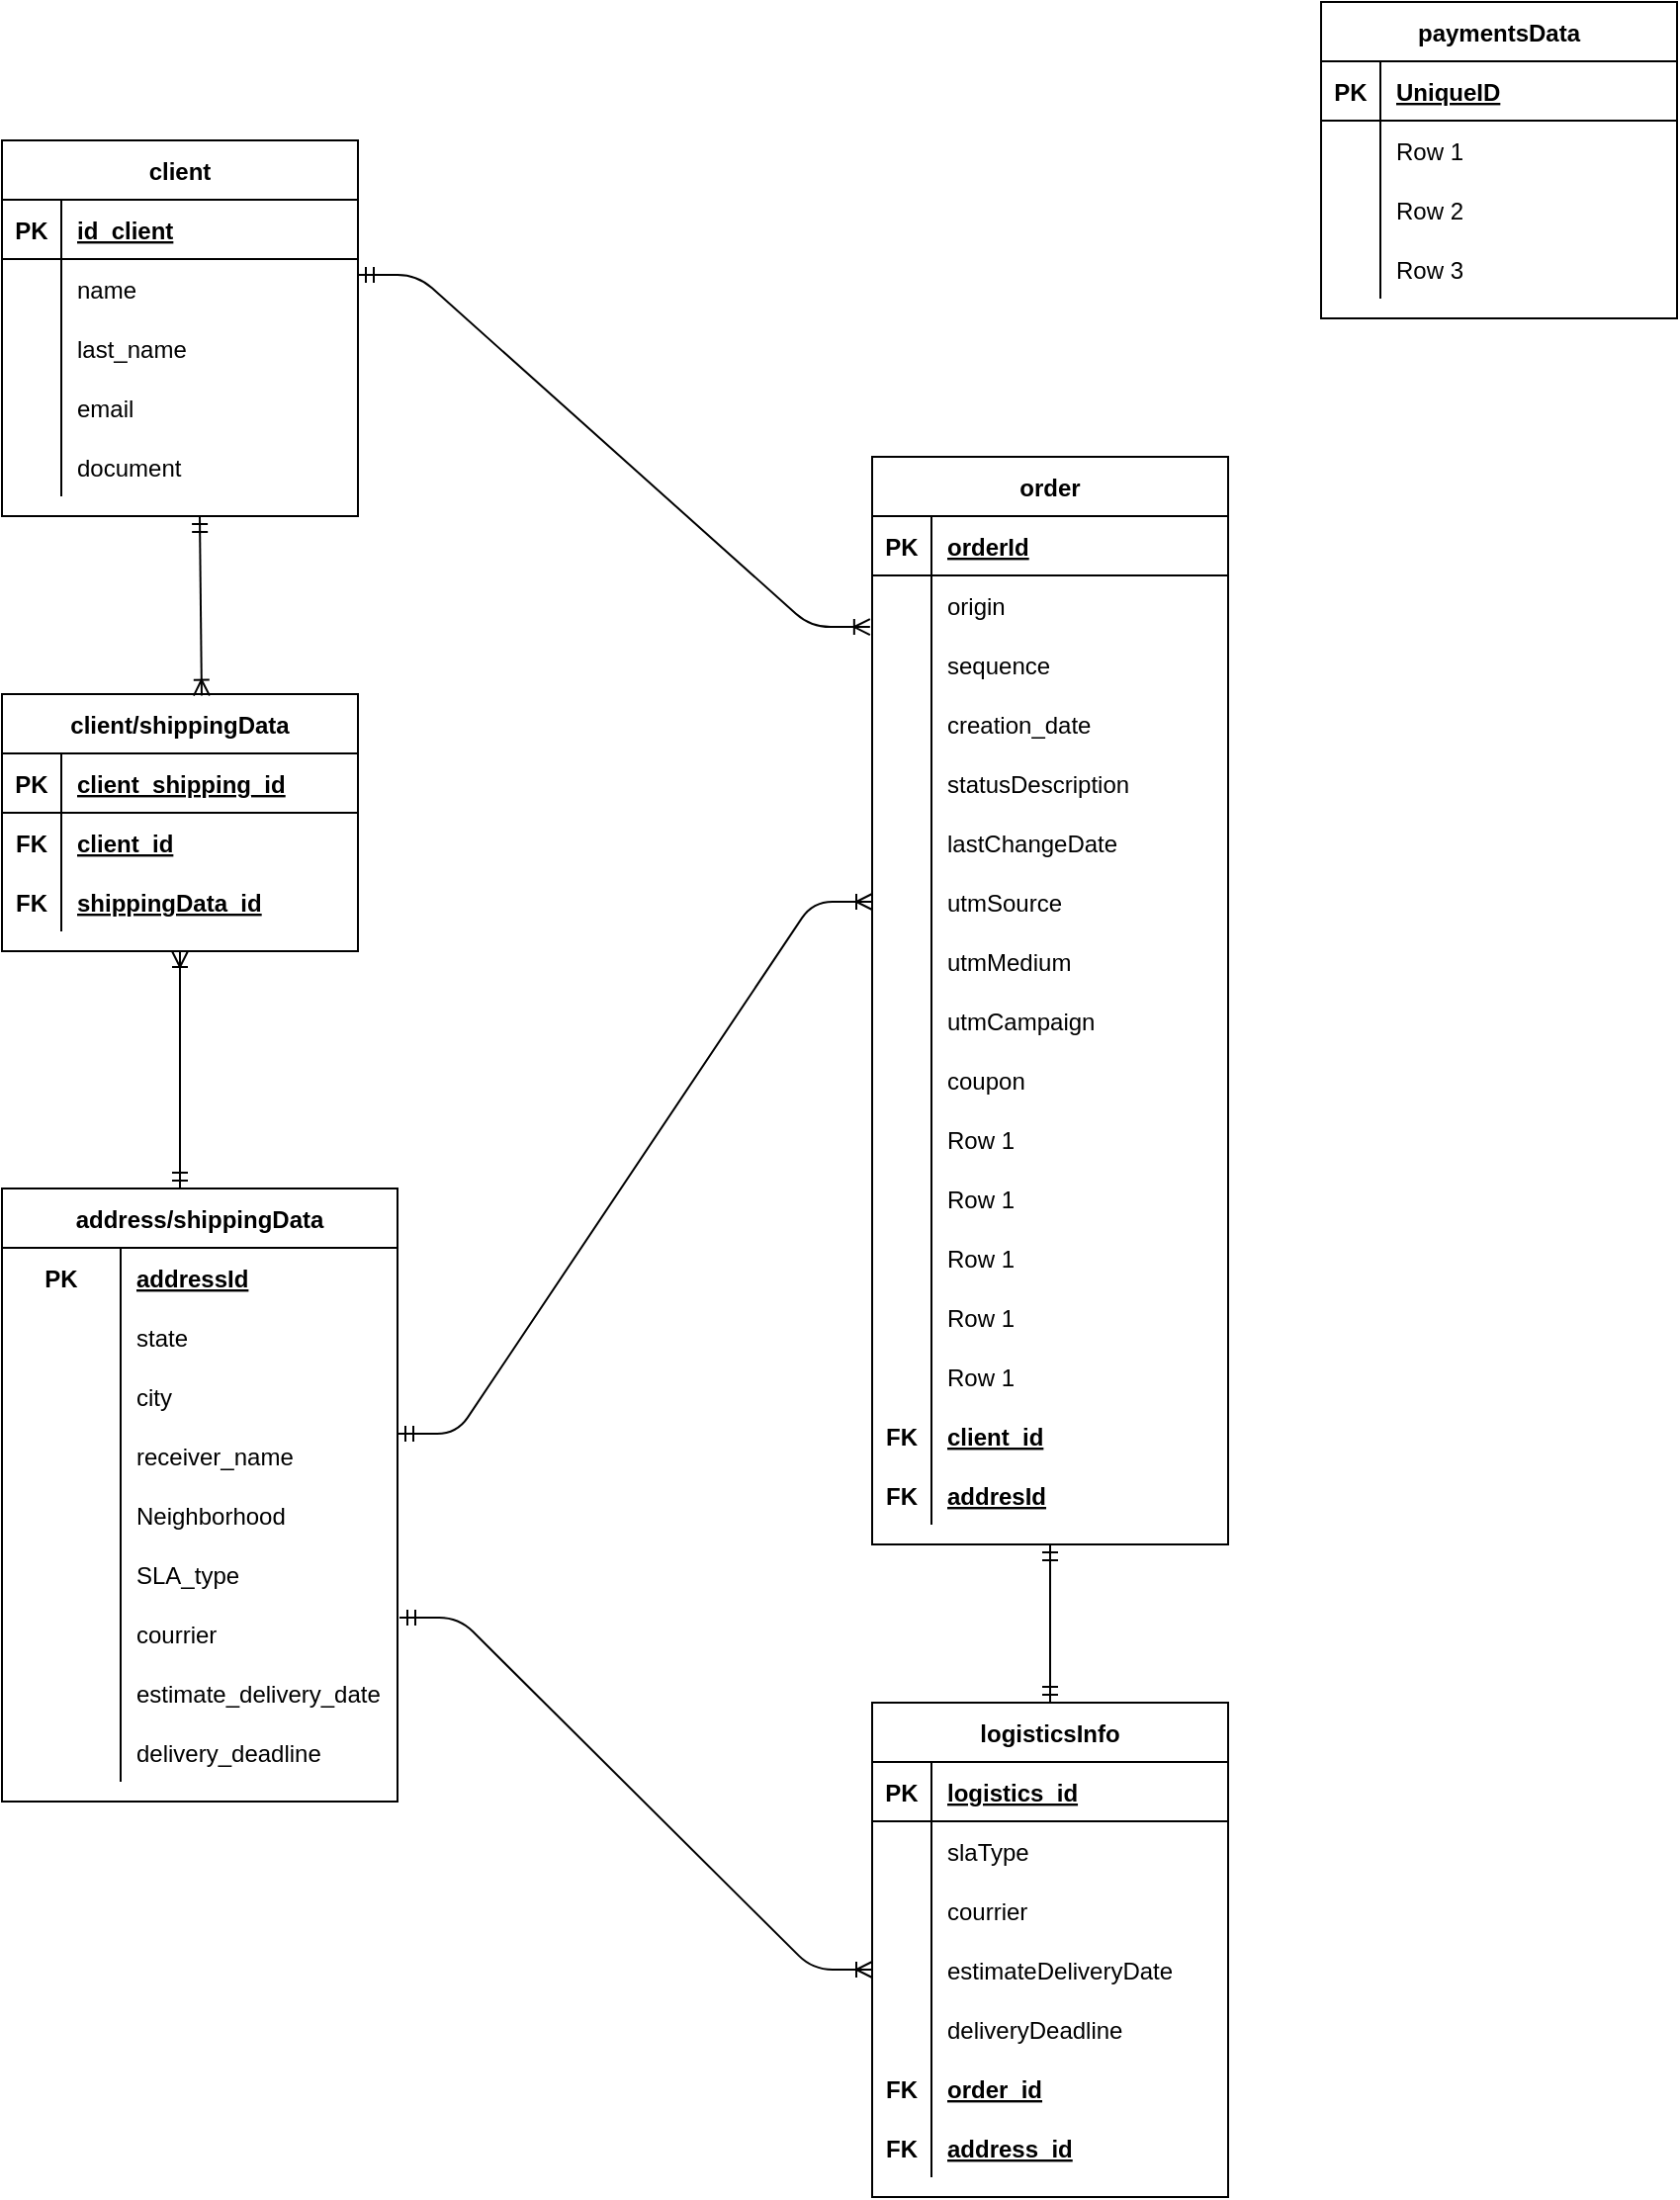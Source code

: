 <mxfile version="14.4.8" type="device"><diagram id="604gk_03kegVSwsiIHyd" name="Page-1"><mxGraphModel dx="723" dy="375" grid="1" gridSize="10" guides="1" tooltips="1" connect="1" arrows="1" fold="1" page="1" pageScale="1" pageWidth="827" pageHeight="1169" math="0" shadow="0"><root><mxCell id="0"/><mxCell id="1" parent="0"/><mxCell id="rTyn1gQWYmgTWFJ3PG4c-1" value="client" style="shape=table;startSize=30;container=1;collapsible=1;childLayout=tableLayout;fixedRows=1;rowLines=0;fontStyle=1;align=center;resizeLast=1;" parent="1" vertex="1"><mxGeometry x="160" y="80" width="180" height="190" as="geometry"><mxRectangle x="160" y="80" width="70" height="30" as="alternateBounds"/></mxGeometry></mxCell><mxCell id="rTyn1gQWYmgTWFJ3PG4c-2" value="" style="shape=partialRectangle;collapsible=0;dropTarget=0;pointerEvents=0;fillColor=none;top=0;left=0;bottom=1;right=0;points=[[0,0.5],[1,0.5]];portConstraint=eastwest;" parent="rTyn1gQWYmgTWFJ3PG4c-1" vertex="1"><mxGeometry y="30" width="180" height="30" as="geometry"/></mxCell><mxCell id="rTyn1gQWYmgTWFJ3PG4c-3" value="PK" style="shape=partialRectangle;connectable=0;fillColor=none;top=0;left=0;bottom=0;right=0;fontStyle=1;overflow=hidden;" parent="rTyn1gQWYmgTWFJ3PG4c-2" vertex="1"><mxGeometry width="30" height="30" as="geometry"/></mxCell><mxCell id="rTyn1gQWYmgTWFJ3PG4c-4" value="id_client" style="shape=partialRectangle;connectable=0;fillColor=none;top=0;left=0;bottom=0;right=0;align=left;spacingLeft=6;fontStyle=5;overflow=hidden;" parent="rTyn1gQWYmgTWFJ3PG4c-2" vertex="1"><mxGeometry x="30" width="150" height="30" as="geometry"/></mxCell><mxCell id="rTyn1gQWYmgTWFJ3PG4c-5" value="" style="shape=partialRectangle;collapsible=0;dropTarget=0;pointerEvents=0;fillColor=none;top=0;left=0;bottom=0;right=0;points=[[0,0.5],[1,0.5]];portConstraint=eastwest;" parent="rTyn1gQWYmgTWFJ3PG4c-1" vertex="1"><mxGeometry y="60" width="180" height="30" as="geometry"/></mxCell><mxCell id="rTyn1gQWYmgTWFJ3PG4c-6" value="" style="shape=partialRectangle;connectable=0;fillColor=none;top=0;left=0;bottom=0;right=0;editable=1;overflow=hidden;" parent="rTyn1gQWYmgTWFJ3PG4c-5" vertex="1"><mxGeometry width="30" height="30" as="geometry"/></mxCell><mxCell id="rTyn1gQWYmgTWFJ3PG4c-7" value="name" style="shape=partialRectangle;connectable=0;fillColor=none;top=0;left=0;bottom=0;right=0;align=left;spacingLeft=6;overflow=hidden;" parent="rTyn1gQWYmgTWFJ3PG4c-5" vertex="1"><mxGeometry x="30" width="150" height="30" as="geometry"/></mxCell><mxCell id="rTyn1gQWYmgTWFJ3PG4c-8" value="" style="shape=partialRectangle;collapsible=0;dropTarget=0;pointerEvents=0;fillColor=none;top=0;left=0;bottom=0;right=0;points=[[0,0.5],[1,0.5]];portConstraint=eastwest;" parent="rTyn1gQWYmgTWFJ3PG4c-1" vertex="1"><mxGeometry y="90" width="180" height="30" as="geometry"/></mxCell><mxCell id="rTyn1gQWYmgTWFJ3PG4c-9" value="" style="shape=partialRectangle;connectable=0;fillColor=none;top=0;left=0;bottom=0;right=0;editable=1;overflow=hidden;" parent="rTyn1gQWYmgTWFJ3PG4c-8" vertex="1"><mxGeometry width="30" height="30" as="geometry"/></mxCell><mxCell id="rTyn1gQWYmgTWFJ3PG4c-10" value="last_name" style="shape=partialRectangle;connectable=0;fillColor=none;top=0;left=0;bottom=0;right=0;align=left;spacingLeft=6;overflow=hidden;" parent="rTyn1gQWYmgTWFJ3PG4c-8" vertex="1"><mxGeometry x="30" width="150" height="30" as="geometry"/></mxCell><mxCell id="rTyn1gQWYmgTWFJ3PG4c-11" value="" style="shape=partialRectangle;collapsible=0;dropTarget=0;pointerEvents=0;fillColor=none;top=0;left=0;bottom=0;right=0;points=[[0,0.5],[1,0.5]];portConstraint=eastwest;" parent="rTyn1gQWYmgTWFJ3PG4c-1" vertex="1"><mxGeometry y="120" width="180" height="30" as="geometry"/></mxCell><mxCell id="rTyn1gQWYmgTWFJ3PG4c-12" value="" style="shape=partialRectangle;connectable=0;fillColor=none;top=0;left=0;bottom=0;right=0;editable=1;overflow=hidden;" parent="rTyn1gQWYmgTWFJ3PG4c-11" vertex="1"><mxGeometry width="30" height="30" as="geometry"/></mxCell><mxCell id="rTyn1gQWYmgTWFJ3PG4c-13" value="email" style="shape=partialRectangle;connectable=0;fillColor=none;top=0;left=0;bottom=0;right=0;align=left;spacingLeft=6;overflow=hidden;" parent="rTyn1gQWYmgTWFJ3PG4c-11" vertex="1"><mxGeometry x="30" width="150" height="30" as="geometry"/></mxCell><mxCell id="H4yNFeZcVPX56d_gbrr9-9" value="" style="shape=partialRectangle;collapsible=0;dropTarget=0;pointerEvents=0;fillColor=none;top=0;left=0;bottom=0;right=0;points=[[0,0.5],[1,0.5]];portConstraint=eastwest;" parent="rTyn1gQWYmgTWFJ3PG4c-1" vertex="1"><mxGeometry y="150" width="180" height="30" as="geometry"/></mxCell><mxCell id="H4yNFeZcVPX56d_gbrr9-10" value="" style="shape=partialRectangle;connectable=0;fillColor=none;top=0;left=0;bottom=0;right=0;editable=1;overflow=hidden;" parent="H4yNFeZcVPX56d_gbrr9-9" vertex="1"><mxGeometry width="30" height="30" as="geometry"/></mxCell><mxCell id="H4yNFeZcVPX56d_gbrr9-11" value="document" style="shape=partialRectangle;connectable=0;fillColor=none;top=0;left=0;bottom=0;right=0;align=left;spacingLeft=6;overflow=hidden;" parent="H4yNFeZcVPX56d_gbrr9-9" vertex="1"><mxGeometry x="30" width="150" height="30" as="geometry"/></mxCell><mxCell id="rTyn1gQWYmgTWFJ3PG4c-28" value="address/shippingData" style="shape=table;startSize=30;container=1;collapsible=1;childLayout=tableLayout;fixedRows=1;rowLines=0;fontStyle=1;align=center;resizeLast=1;" parent="1" vertex="1"><mxGeometry x="160" y="610" width="200" height="310" as="geometry"/></mxCell><mxCell id="rTyn1gQWYmgTWFJ3PG4c-29" value="" style="shape=partialRectangle;collapsible=0;dropTarget=0;pointerEvents=0;fillColor=none;top=0;left=0;bottom=0;right=0;points=[[0,0.5],[1,0.5]];portConstraint=eastwest;" parent="rTyn1gQWYmgTWFJ3PG4c-28" vertex="1"><mxGeometry y="30" width="200" height="30" as="geometry"/></mxCell><mxCell id="rTyn1gQWYmgTWFJ3PG4c-30" value="PK" style="shape=partialRectangle;connectable=0;fillColor=none;top=0;left=0;bottom=0;right=0;fontStyle=1;overflow=hidden;" parent="rTyn1gQWYmgTWFJ3PG4c-29" vertex="1"><mxGeometry width="60" height="30" as="geometry"/></mxCell><mxCell id="rTyn1gQWYmgTWFJ3PG4c-31" value="addressId" style="shape=partialRectangle;connectable=0;fillColor=none;top=0;left=0;bottom=0;right=0;align=left;spacingLeft=6;fontStyle=5;overflow=hidden;" parent="rTyn1gQWYmgTWFJ3PG4c-29" vertex="1"><mxGeometry x="60" width="140" height="30" as="geometry"/></mxCell><mxCell id="rTyn1gQWYmgTWFJ3PG4c-35" value="" style="shape=partialRectangle;collapsible=0;dropTarget=0;pointerEvents=0;fillColor=none;top=0;left=0;bottom=0;right=0;points=[[0,0.5],[1,0.5]];portConstraint=eastwest;" parent="rTyn1gQWYmgTWFJ3PG4c-28" vertex="1"><mxGeometry y="60" width="200" height="30" as="geometry"/></mxCell><mxCell id="rTyn1gQWYmgTWFJ3PG4c-36" value="" style="shape=partialRectangle;connectable=0;fillColor=none;top=0;left=0;bottom=0;right=0;editable=1;overflow=hidden;" parent="rTyn1gQWYmgTWFJ3PG4c-35" vertex="1"><mxGeometry width="60" height="30" as="geometry"/></mxCell><mxCell id="rTyn1gQWYmgTWFJ3PG4c-37" value="state" style="shape=partialRectangle;connectable=0;fillColor=none;top=0;left=0;bottom=0;right=0;align=left;spacingLeft=6;overflow=hidden;" parent="rTyn1gQWYmgTWFJ3PG4c-35" vertex="1"><mxGeometry x="60" width="140" height="30" as="geometry"/></mxCell><mxCell id="rTyn1gQWYmgTWFJ3PG4c-38" value="" style="shape=partialRectangle;collapsible=0;dropTarget=0;pointerEvents=0;fillColor=none;top=0;left=0;bottom=0;right=0;points=[[0,0.5],[1,0.5]];portConstraint=eastwest;" parent="rTyn1gQWYmgTWFJ3PG4c-28" vertex="1"><mxGeometry y="90" width="200" height="30" as="geometry"/></mxCell><mxCell id="rTyn1gQWYmgTWFJ3PG4c-39" value="" style="shape=partialRectangle;connectable=0;fillColor=none;top=0;left=0;bottom=0;right=0;editable=1;overflow=hidden;" parent="rTyn1gQWYmgTWFJ3PG4c-38" vertex="1"><mxGeometry width="60" height="30" as="geometry"/></mxCell><mxCell id="rTyn1gQWYmgTWFJ3PG4c-40" value="city" style="shape=partialRectangle;connectable=0;fillColor=none;top=0;left=0;bottom=0;right=0;align=left;spacingLeft=6;overflow=hidden;" parent="rTyn1gQWYmgTWFJ3PG4c-38" vertex="1"><mxGeometry x="60" width="140" height="30" as="geometry"/></mxCell><mxCell id="rTyn1gQWYmgTWFJ3PG4c-41" value="" style="shape=partialRectangle;collapsible=0;dropTarget=0;pointerEvents=0;fillColor=none;top=0;left=0;bottom=0;right=0;points=[[0,0.5],[1,0.5]];portConstraint=eastwest;" parent="rTyn1gQWYmgTWFJ3PG4c-28" vertex="1"><mxGeometry y="120" width="200" height="30" as="geometry"/></mxCell><mxCell id="rTyn1gQWYmgTWFJ3PG4c-42" value="" style="shape=partialRectangle;connectable=0;fillColor=none;top=0;left=0;bottom=0;right=0;editable=1;overflow=hidden;" parent="rTyn1gQWYmgTWFJ3PG4c-41" vertex="1"><mxGeometry width="60" height="30" as="geometry"/></mxCell><mxCell id="rTyn1gQWYmgTWFJ3PG4c-43" value="receiver_name" style="shape=partialRectangle;connectable=0;fillColor=none;top=0;left=0;bottom=0;right=0;align=left;spacingLeft=6;overflow=hidden;" parent="rTyn1gQWYmgTWFJ3PG4c-41" vertex="1"><mxGeometry x="60" width="140" height="30" as="geometry"/></mxCell><mxCell id="rTyn1gQWYmgTWFJ3PG4c-44" value="" style="shape=partialRectangle;collapsible=0;dropTarget=0;pointerEvents=0;fillColor=none;top=0;left=0;bottom=0;right=0;points=[[0,0.5],[1,0.5]];portConstraint=eastwest;" parent="rTyn1gQWYmgTWFJ3PG4c-28" vertex="1"><mxGeometry y="150" width="200" height="30" as="geometry"/></mxCell><mxCell id="rTyn1gQWYmgTWFJ3PG4c-45" value="" style="shape=partialRectangle;connectable=0;fillColor=none;top=0;left=0;bottom=0;right=0;editable=1;overflow=hidden;" parent="rTyn1gQWYmgTWFJ3PG4c-44" vertex="1"><mxGeometry width="60" height="30" as="geometry"/></mxCell><mxCell id="rTyn1gQWYmgTWFJ3PG4c-46" value="Neighborhood" style="shape=partialRectangle;connectable=0;fillColor=none;top=0;left=0;bottom=0;right=0;align=left;spacingLeft=6;overflow=hidden;" parent="rTyn1gQWYmgTWFJ3PG4c-44" vertex="1"><mxGeometry x="60" width="140" height="30" as="geometry"/></mxCell><mxCell id="rTyn1gQWYmgTWFJ3PG4c-79" value="" style="shape=partialRectangle;collapsible=0;dropTarget=0;pointerEvents=0;fillColor=none;top=0;left=0;bottom=0;right=0;points=[[0,0.5],[1,0.5]];portConstraint=eastwest;" parent="rTyn1gQWYmgTWFJ3PG4c-28" vertex="1"><mxGeometry y="180" width="200" height="30" as="geometry"/></mxCell><mxCell id="rTyn1gQWYmgTWFJ3PG4c-80" value="" style="shape=partialRectangle;connectable=0;fillColor=none;top=0;left=0;bottom=0;right=0;editable=1;overflow=hidden;" parent="rTyn1gQWYmgTWFJ3PG4c-79" vertex="1"><mxGeometry width="60" height="30" as="geometry"/></mxCell><mxCell id="rTyn1gQWYmgTWFJ3PG4c-81" value="SLA_type" style="shape=partialRectangle;connectable=0;fillColor=none;top=0;left=0;bottom=0;right=0;align=left;spacingLeft=6;overflow=hidden;" parent="rTyn1gQWYmgTWFJ3PG4c-79" vertex="1"><mxGeometry x="60" width="140" height="30" as="geometry"/></mxCell><mxCell id="rTyn1gQWYmgTWFJ3PG4c-82" value="" style="shape=partialRectangle;collapsible=0;dropTarget=0;pointerEvents=0;fillColor=none;top=0;left=0;bottom=0;right=0;points=[[0,0.5],[1,0.5]];portConstraint=eastwest;" parent="rTyn1gQWYmgTWFJ3PG4c-28" vertex="1"><mxGeometry y="210" width="200" height="30" as="geometry"/></mxCell><mxCell id="rTyn1gQWYmgTWFJ3PG4c-83" value="" style="shape=partialRectangle;connectable=0;fillColor=none;top=0;left=0;bottom=0;right=0;editable=1;overflow=hidden;" parent="rTyn1gQWYmgTWFJ3PG4c-82" vertex="1"><mxGeometry width="60" height="30" as="geometry"/></mxCell><mxCell id="rTyn1gQWYmgTWFJ3PG4c-84" value="courrier" style="shape=partialRectangle;connectable=0;fillColor=none;top=0;left=0;bottom=0;right=0;align=left;spacingLeft=6;overflow=hidden;" parent="rTyn1gQWYmgTWFJ3PG4c-82" vertex="1"><mxGeometry x="60" width="140" height="30" as="geometry"/></mxCell><mxCell id="rTyn1gQWYmgTWFJ3PG4c-85" value="" style="shape=partialRectangle;collapsible=0;dropTarget=0;pointerEvents=0;fillColor=none;top=0;left=0;bottom=0;right=0;points=[[0,0.5],[1,0.5]];portConstraint=eastwest;" parent="rTyn1gQWYmgTWFJ3PG4c-28" vertex="1"><mxGeometry y="240" width="200" height="30" as="geometry"/></mxCell><mxCell id="rTyn1gQWYmgTWFJ3PG4c-86" value="" style="shape=partialRectangle;connectable=0;fillColor=none;top=0;left=0;bottom=0;right=0;editable=1;overflow=hidden;" parent="rTyn1gQWYmgTWFJ3PG4c-85" vertex="1"><mxGeometry width="60" height="30" as="geometry"/></mxCell><mxCell id="rTyn1gQWYmgTWFJ3PG4c-87" value="estimate_delivery_date" style="shape=partialRectangle;connectable=0;fillColor=none;top=0;left=0;bottom=0;right=0;align=left;spacingLeft=6;overflow=hidden;" parent="rTyn1gQWYmgTWFJ3PG4c-85" vertex="1"><mxGeometry x="60" width="140" height="30" as="geometry"/></mxCell><mxCell id="rTyn1gQWYmgTWFJ3PG4c-88" value="" style="shape=partialRectangle;collapsible=0;dropTarget=0;pointerEvents=0;fillColor=none;top=0;left=0;bottom=0;right=0;points=[[0,0.5],[1,0.5]];portConstraint=eastwest;" parent="rTyn1gQWYmgTWFJ3PG4c-28" vertex="1"><mxGeometry y="270" width="200" height="30" as="geometry"/></mxCell><mxCell id="rTyn1gQWYmgTWFJ3PG4c-89" value="" style="shape=partialRectangle;connectable=0;fillColor=none;top=0;left=0;bottom=0;right=0;editable=1;overflow=hidden;" parent="rTyn1gQWYmgTWFJ3PG4c-88" vertex="1"><mxGeometry width="60" height="30" as="geometry"/></mxCell><mxCell id="rTyn1gQWYmgTWFJ3PG4c-90" value="delivery_deadline" style="shape=partialRectangle;connectable=0;fillColor=none;top=0;left=0;bottom=0;right=0;align=left;spacingLeft=6;overflow=hidden;" parent="rTyn1gQWYmgTWFJ3PG4c-88" vertex="1"><mxGeometry x="60" width="140" height="30" as="geometry"/></mxCell><mxCell id="rTyn1gQWYmgTWFJ3PG4c-50" value="order" style="shape=table;startSize=30;container=1;collapsible=1;childLayout=tableLayout;fixedRows=1;rowLines=0;fontStyle=1;align=center;resizeLast=1;" parent="1" vertex="1"><mxGeometry x="600" y="240" width="180" height="550" as="geometry"/></mxCell><mxCell id="rTyn1gQWYmgTWFJ3PG4c-51" value="" style="shape=partialRectangle;collapsible=0;dropTarget=0;pointerEvents=0;fillColor=none;top=0;left=0;bottom=1;right=0;points=[[0,0.5],[1,0.5]];portConstraint=eastwest;" parent="rTyn1gQWYmgTWFJ3PG4c-50" vertex="1"><mxGeometry y="30" width="180" height="30" as="geometry"/></mxCell><mxCell id="rTyn1gQWYmgTWFJ3PG4c-52" value="PK" style="shape=partialRectangle;connectable=0;fillColor=none;top=0;left=0;bottom=0;right=0;fontStyle=1;overflow=hidden;" parent="rTyn1gQWYmgTWFJ3PG4c-51" vertex="1"><mxGeometry width="30" height="30" as="geometry"/></mxCell><mxCell id="rTyn1gQWYmgTWFJ3PG4c-53" value="orderId" style="shape=partialRectangle;connectable=0;fillColor=none;top=0;left=0;bottom=0;right=0;align=left;spacingLeft=6;fontStyle=5;overflow=hidden;" parent="rTyn1gQWYmgTWFJ3PG4c-51" vertex="1"><mxGeometry x="30" width="150" height="30" as="geometry"/></mxCell><mxCell id="rTyn1gQWYmgTWFJ3PG4c-54" value="" style="shape=partialRectangle;collapsible=0;dropTarget=0;pointerEvents=0;fillColor=none;top=0;left=0;bottom=0;right=0;points=[[0,0.5],[1,0.5]];portConstraint=eastwest;" parent="rTyn1gQWYmgTWFJ3PG4c-50" vertex="1"><mxGeometry y="60" width="180" height="30" as="geometry"/></mxCell><mxCell id="rTyn1gQWYmgTWFJ3PG4c-55" value="" style="shape=partialRectangle;connectable=0;fillColor=none;top=0;left=0;bottom=0;right=0;editable=1;overflow=hidden;" parent="rTyn1gQWYmgTWFJ3PG4c-54" vertex="1"><mxGeometry width="30" height="30" as="geometry"/></mxCell><mxCell id="rTyn1gQWYmgTWFJ3PG4c-56" value="origin" style="shape=partialRectangle;connectable=0;fillColor=none;top=0;left=0;bottom=0;right=0;align=left;spacingLeft=6;overflow=hidden;" parent="rTyn1gQWYmgTWFJ3PG4c-54" vertex="1"><mxGeometry x="30" width="150" height="30" as="geometry"/></mxCell><mxCell id="rTyn1gQWYmgTWFJ3PG4c-57" value="" style="shape=partialRectangle;collapsible=0;dropTarget=0;pointerEvents=0;fillColor=none;top=0;left=0;bottom=0;right=0;points=[[0,0.5],[1,0.5]];portConstraint=eastwest;" parent="rTyn1gQWYmgTWFJ3PG4c-50" vertex="1"><mxGeometry y="90" width="180" height="30" as="geometry"/></mxCell><mxCell id="rTyn1gQWYmgTWFJ3PG4c-58" value="" style="shape=partialRectangle;connectable=0;fillColor=none;top=0;left=0;bottom=0;right=0;editable=1;overflow=hidden;" parent="rTyn1gQWYmgTWFJ3PG4c-57" vertex="1"><mxGeometry width="30" height="30" as="geometry"/></mxCell><mxCell id="rTyn1gQWYmgTWFJ3PG4c-59" value="sequence" style="shape=partialRectangle;connectable=0;fillColor=none;top=0;left=0;bottom=0;right=0;align=left;spacingLeft=6;overflow=hidden;" parent="rTyn1gQWYmgTWFJ3PG4c-57" vertex="1"><mxGeometry x="30" width="150" height="30" as="geometry"/></mxCell><mxCell id="rTyn1gQWYmgTWFJ3PG4c-60" value="" style="shape=partialRectangle;collapsible=0;dropTarget=0;pointerEvents=0;fillColor=none;top=0;left=0;bottom=0;right=0;points=[[0,0.5],[1,0.5]];portConstraint=eastwest;" parent="rTyn1gQWYmgTWFJ3PG4c-50" vertex="1"><mxGeometry y="120" width="180" height="30" as="geometry"/></mxCell><mxCell id="rTyn1gQWYmgTWFJ3PG4c-61" value="" style="shape=partialRectangle;connectable=0;fillColor=none;top=0;left=0;bottom=0;right=0;editable=1;overflow=hidden;" parent="rTyn1gQWYmgTWFJ3PG4c-60" vertex="1"><mxGeometry width="30" height="30" as="geometry"/></mxCell><mxCell id="rTyn1gQWYmgTWFJ3PG4c-62" value="creation_date" style="shape=partialRectangle;connectable=0;fillColor=none;top=0;left=0;bottom=0;right=0;align=left;spacingLeft=6;overflow=hidden;" parent="rTyn1gQWYmgTWFJ3PG4c-60" vertex="1"><mxGeometry x="30" width="150" height="30" as="geometry"/></mxCell><mxCell id="rTyn1gQWYmgTWFJ3PG4c-64" value="" style="shape=partialRectangle;collapsible=0;dropTarget=0;pointerEvents=0;fillColor=none;top=0;left=0;bottom=0;right=0;points=[[0,0.5],[1,0.5]];portConstraint=eastwest;" parent="rTyn1gQWYmgTWFJ3PG4c-50" vertex="1"><mxGeometry y="150" width="180" height="30" as="geometry"/></mxCell><mxCell id="rTyn1gQWYmgTWFJ3PG4c-65" value="" style="shape=partialRectangle;connectable=0;fillColor=none;top=0;left=0;bottom=0;right=0;editable=1;overflow=hidden;" parent="rTyn1gQWYmgTWFJ3PG4c-64" vertex="1"><mxGeometry width="30" height="30" as="geometry"/></mxCell><mxCell id="rTyn1gQWYmgTWFJ3PG4c-66" value="statusDescription" style="shape=partialRectangle;connectable=0;fillColor=none;top=0;left=0;bottom=0;right=0;align=left;spacingLeft=6;overflow=hidden;" parent="rTyn1gQWYmgTWFJ3PG4c-64" vertex="1"><mxGeometry x="30" width="150" height="30" as="geometry"/></mxCell><mxCell id="rTyn1gQWYmgTWFJ3PG4c-67" value="" style="shape=partialRectangle;collapsible=0;dropTarget=0;pointerEvents=0;fillColor=none;top=0;left=0;bottom=0;right=0;points=[[0,0.5],[1,0.5]];portConstraint=eastwest;" parent="rTyn1gQWYmgTWFJ3PG4c-50" vertex="1"><mxGeometry y="180" width="180" height="30" as="geometry"/></mxCell><mxCell id="rTyn1gQWYmgTWFJ3PG4c-68" value="" style="shape=partialRectangle;connectable=0;fillColor=none;top=0;left=0;bottom=0;right=0;editable=1;overflow=hidden;" parent="rTyn1gQWYmgTWFJ3PG4c-67" vertex="1"><mxGeometry width="30" height="30" as="geometry"/></mxCell><mxCell id="rTyn1gQWYmgTWFJ3PG4c-69" value="lastChangeDate" style="shape=partialRectangle;connectable=0;fillColor=none;top=0;left=0;bottom=0;right=0;align=left;spacingLeft=6;overflow=hidden;" parent="rTyn1gQWYmgTWFJ3PG4c-67" vertex="1"><mxGeometry x="30" width="150" height="30" as="geometry"/></mxCell><mxCell id="rTyn1gQWYmgTWFJ3PG4c-70" value="" style="shape=partialRectangle;collapsible=0;dropTarget=0;pointerEvents=0;fillColor=none;top=0;left=0;bottom=0;right=0;points=[[0,0.5],[1,0.5]];portConstraint=eastwest;" parent="rTyn1gQWYmgTWFJ3PG4c-50" vertex="1"><mxGeometry y="210" width="180" height="30" as="geometry"/></mxCell><mxCell id="rTyn1gQWYmgTWFJ3PG4c-71" value="" style="shape=partialRectangle;connectable=0;fillColor=none;top=0;left=0;bottom=0;right=0;editable=1;overflow=hidden;" parent="rTyn1gQWYmgTWFJ3PG4c-70" vertex="1"><mxGeometry width="30" height="30" as="geometry"/></mxCell><mxCell id="rTyn1gQWYmgTWFJ3PG4c-72" value="utmSource" style="shape=partialRectangle;connectable=0;fillColor=none;top=0;left=0;bottom=0;right=0;align=left;spacingLeft=6;overflow=hidden;" parent="rTyn1gQWYmgTWFJ3PG4c-70" vertex="1"><mxGeometry x="30" width="150" height="30" as="geometry"/></mxCell><mxCell id="dsXv5c9ocNyqyRWNyyf_-46" value="" style="shape=partialRectangle;collapsible=0;dropTarget=0;pointerEvents=0;fillColor=none;top=0;left=0;bottom=0;right=0;points=[[0,0.5],[1,0.5]];portConstraint=eastwest;" vertex="1" parent="rTyn1gQWYmgTWFJ3PG4c-50"><mxGeometry y="240" width="180" height="30" as="geometry"/></mxCell><mxCell id="dsXv5c9ocNyqyRWNyyf_-47" value="" style="shape=partialRectangle;connectable=0;fillColor=none;top=0;left=0;bottom=0;right=0;editable=1;overflow=hidden;" vertex="1" parent="dsXv5c9ocNyqyRWNyyf_-46"><mxGeometry width="30" height="30" as="geometry"/></mxCell><mxCell id="dsXv5c9ocNyqyRWNyyf_-48" value="utmMedium" style="shape=partialRectangle;connectable=0;fillColor=none;top=0;left=0;bottom=0;right=0;align=left;spacingLeft=6;overflow=hidden;" vertex="1" parent="dsXv5c9ocNyqyRWNyyf_-46"><mxGeometry x="30" width="150" height="30" as="geometry"/></mxCell><mxCell id="H4yNFeZcVPX56d_gbrr9-6" value="" style="shape=partialRectangle;collapsible=0;dropTarget=0;pointerEvents=0;fillColor=none;top=0;left=0;bottom=0;right=0;points=[[0,0.5],[1,0.5]];portConstraint=eastwest;" parent="rTyn1gQWYmgTWFJ3PG4c-50" vertex="1"><mxGeometry y="270" width="180" height="30" as="geometry"/></mxCell><mxCell id="H4yNFeZcVPX56d_gbrr9-7" value="" style="shape=partialRectangle;connectable=0;fillColor=none;top=0;left=0;bottom=0;right=0;editable=1;overflow=hidden;" parent="H4yNFeZcVPX56d_gbrr9-6" vertex="1"><mxGeometry width="30" height="30" as="geometry"/></mxCell><mxCell id="H4yNFeZcVPX56d_gbrr9-8" value="utmCampaign" style="shape=partialRectangle;connectable=0;fillColor=none;top=0;left=0;bottom=0;right=0;align=left;spacingLeft=6;overflow=hidden;" parent="H4yNFeZcVPX56d_gbrr9-6" vertex="1"><mxGeometry x="30" width="150" height="30" as="geometry"/></mxCell><mxCell id="dsXv5c9ocNyqyRWNyyf_-49" value="" style="shape=partialRectangle;collapsible=0;dropTarget=0;pointerEvents=0;fillColor=none;top=0;left=0;bottom=0;right=0;points=[[0,0.5],[1,0.5]];portConstraint=eastwest;" vertex="1" parent="rTyn1gQWYmgTWFJ3PG4c-50"><mxGeometry y="300" width="180" height="30" as="geometry"/></mxCell><mxCell id="dsXv5c9ocNyqyRWNyyf_-50" value="" style="shape=partialRectangle;connectable=0;fillColor=none;top=0;left=0;bottom=0;right=0;editable=1;overflow=hidden;" vertex="1" parent="dsXv5c9ocNyqyRWNyyf_-49"><mxGeometry width="30" height="30" as="geometry"/></mxCell><mxCell id="dsXv5c9ocNyqyRWNyyf_-51" value="coupon" style="shape=partialRectangle;connectable=0;fillColor=none;top=0;left=0;bottom=0;right=0;align=left;spacingLeft=6;overflow=hidden;" vertex="1" parent="dsXv5c9ocNyqyRWNyyf_-49"><mxGeometry x="30" width="150" height="30" as="geometry"/></mxCell><mxCell id="dsXv5c9ocNyqyRWNyyf_-52" value="" style="shape=partialRectangle;collapsible=0;dropTarget=0;pointerEvents=0;fillColor=none;top=0;left=0;bottom=0;right=0;points=[[0,0.5],[1,0.5]];portConstraint=eastwest;" vertex="1" parent="rTyn1gQWYmgTWFJ3PG4c-50"><mxGeometry y="330" width="180" height="30" as="geometry"/></mxCell><mxCell id="dsXv5c9ocNyqyRWNyyf_-53" value="" style="shape=partialRectangle;connectable=0;fillColor=none;top=0;left=0;bottom=0;right=0;editable=1;overflow=hidden;" vertex="1" parent="dsXv5c9ocNyqyRWNyyf_-52"><mxGeometry width="30" height="30" as="geometry"/></mxCell><mxCell id="dsXv5c9ocNyqyRWNyyf_-54" value="Row 1" style="shape=partialRectangle;connectable=0;fillColor=none;top=0;left=0;bottom=0;right=0;align=left;spacingLeft=6;overflow=hidden;" vertex="1" parent="dsXv5c9ocNyqyRWNyyf_-52"><mxGeometry x="30" width="150" height="30" as="geometry"/></mxCell><mxCell id="dsXv5c9ocNyqyRWNyyf_-55" value="" style="shape=partialRectangle;collapsible=0;dropTarget=0;pointerEvents=0;fillColor=none;top=0;left=0;bottom=0;right=0;points=[[0,0.5],[1,0.5]];portConstraint=eastwest;" vertex="1" parent="rTyn1gQWYmgTWFJ3PG4c-50"><mxGeometry y="360" width="180" height="30" as="geometry"/></mxCell><mxCell id="dsXv5c9ocNyqyRWNyyf_-56" value="" style="shape=partialRectangle;connectable=0;fillColor=none;top=0;left=0;bottom=0;right=0;editable=1;overflow=hidden;" vertex="1" parent="dsXv5c9ocNyqyRWNyyf_-55"><mxGeometry width="30" height="30" as="geometry"/></mxCell><mxCell id="dsXv5c9ocNyqyRWNyyf_-57" value="Row 1" style="shape=partialRectangle;connectable=0;fillColor=none;top=0;left=0;bottom=0;right=0;align=left;spacingLeft=6;overflow=hidden;" vertex="1" parent="dsXv5c9ocNyqyRWNyyf_-55"><mxGeometry x="30" width="150" height="30" as="geometry"/></mxCell><mxCell id="dsXv5c9ocNyqyRWNyyf_-64" value="" style="shape=partialRectangle;collapsible=0;dropTarget=0;pointerEvents=0;fillColor=none;top=0;left=0;bottom=0;right=0;points=[[0,0.5],[1,0.5]];portConstraint=eastwest;" vertex="1" parent="rTyn1gQWYmgTWFJ3PG4c-50"><mxGeometry y="390" width="180" height="30" as="geometry"/></mxCell><mxCell id="dsXv5c9ocNyqyRWNyyf_-65" value="" style="shape=partialRectangle;connectable=0;fillColor=none;top=0;left=0;bottom=0;right=0;editable=1;overflow=hidden;" vertex="1" parent="dsXv5c9ocNyqyRWNyyf_-64"><mxGeometry width="30" height="30" as="geometry"/></mxCell><mxCell id="dsXv5c9ocNyqyRWNyyf_-66" value="Row 1" style="shape=partialRectangle;connectable=0;fillColor=none;top=0;left=0;bottom=0;right=0;align=left;spacingLeft=6;overflow=hidden;" vertex="1" parent="dsXv5c9ocNyqyRWNyyf_-64"><mxGeometry x="30" width="150" height="30" as="geometry"/></mxCell><mxCell id="dsXv5c9ocNyqyRWNyyf_-58" value="" style="shape=partialRectangle;collapsible=0;dropTarget=0;pointerEvents=0;fillColor=none;top=0;left=0;bottom=0;right=0;points=[[0,0.5],[1,0.5]];portConstraint=eastwest;" vertex="1" parent="rTyn1gQWYmgTWFJ3PG4c-50"><mxGeometry y="420" width="180" height="30" as="geometry"/></mxCell><mxCell id="dsXv5c9ocNyqyRWNyyf_-59" value="" style="shape=partialRectangle;connectable=0;fillColor=none;top=0;left=0;bottom=0;right=0;editable=1;overflow=hidden;" vertex="1" parent="dsXv5c9ocNyqyRWNyyf_-58"><mxGeometry width="30" height="30" as="geometry"/></mxCell><mxCell id="dsXv5c9ocNyqyRWNyyf_-60" value="Row 1" style="shape=partialRectangle;connectable=0;fillColor=none;top=0;left=0;bottom=0;right=0;align=left;spacingLeft=6;overflow=hidden;" vertex="1" parent="dsXv5c9ocNyqyRWNyyf_-58"><mxGeometry x="30" width="150" height="30" as="geometry"/></mxCell><mxCell id="dsXv5c9ocNyqyRWNyyf_-61" value="" style="shape=partialRectangle;collapsible=0;dropTarget=0;pointerEvents=0;fillColor=none;top=0;left=0;bottom=0;right=0;points=[[0,0.5],[1,0.5]];portConstraint=eastwest;" vertex="1" parent="rTyn1gQWYmgTWFJ3PG4c-50"><mxGeometry y="450" width="180" height="30" as="geometry"/></mxCell><mxCell id="dsXv5c9ocNyqyRWNyyf_-62" value="" style="shape=partialRectangle;connectable=0;fillColor=none;top=0;left=0;bottom=0;right=0;editable=1;overflow=hidden;" vertex="1" parent="dsXv5c9ocNyqyRWNyyf_-61"><mxGeometry width="30" height="30" as="geometry"/></mxCell><mxCell id="dsXv5c9ocNyqyRWNyyf_-63" value="Row 1" style="shape=partialRectangle;connectable=0;fillColor=none;top=0;left=0;bottom=0;right=0;align=left;spacingLeft=6;overflow=hidden;" vertex="1" parent="dsXv5c9ocNyqyRWNyyf_-61"><mxGeometry x="30" width="150" height="30" as="geometry"/></mxCell><mxCell id="rTyn1gQWYmgTWFJ3PG4c-73" value="" style="shape=partialRectangle;collapsible=0;dropTarget=0;pointerEvents=0;fillColor=none;top=0;left=0;bottom=0;right=0;points=[[0,0.5],[1,0.5]];portConstraint=eastwest;" parent="rTyn1gQWYmgTWFJ3PG4c-50" vertex="1"><mxGeometry y="480" width="180" height="30" as="geometry"/></mxCell><mxCell id="rTyn1gQWYmgTWFJ3PG4c-74" value="FK" style="shape=partialRectangle;connectable=0;fillColor=none;top=0;left=0;bottom=0;right=0;editable=1;overflow=hidden;fontStyle=1" parent="rTyn1gQWYmgTWFJ3PG4c-73" vertex="1"><mxGeometry width="30" height="30" as="geometry"/></mxCell><mxCell id="rTyn1gQWYmgTWFJ3PG4c-75" value="client_id" style="shape=partialRectangle;connectable=0;fillColor=none;top=0;left=0;bottom=0;right=0;align=left;spacingLeft=6;overflow=hidden;fontStyle=5" parent="rTyn1gQWYmgTWFJ3PG4c-73" vertex="1"><mxGeometry x="30" width="150" height="30" as="geometry"/></mxCell><mxCell id="rTyn1gQWYmgTWFJ3PG4c-76" value="" style="shape=partialRectangle;collapsible=0;dropTarget=0;pointerEvents=0;fillColor=none;top=0;left=0;bottom=0;right=0;points=[[0,0.5],[1,0.5]];portConstraint=eastwest;" parent="rTyn1gQWYmgTWFJ3PG4c-50" vertex="1"><mxGeometry y="510" width="180" height="30" as="geometry"/></mxCell><mxCell id="rTyn1gQWYmgTWFJ3PG4c-77" value="FK" style="shape=partialRectangle;connectable=0;fillColor=none;top=0;left=0;bottom=0;right=0;editable=1;overflow=hidden;fontStyle=1" parent="rTyn1gQWYmgTWFJ3PG4c-76" vertex="1"><mxGeometry width="30" height="30" as="geometry"/></mxCell><mxCell id="rTyn1gQWYmgTWFJ3PG4c-78" value="addresId" style="shape=partialRectangle;connectable=0;fillColor=none;top=0;left=0;bottom=0;right=0;align=left;spacingLeft=6;overflow=hidden;fontStyle=5" parent="rTyn1gQWYmgTWFJ3PG4c-76" vertex="1"><mxGeometry x="30" width="150" height="30" as="geometry"/></mxCell><mxCell id="rTyn1gQWYmgTWFJ3PG4c-63" value="" style="edgeStyle=entityRelationEdgeStyle;fontSize=12;html=1;endArrow=ERoneToMany;startArrow=ERmandOne;entryX=-0.006;entryY=-0.133;entryDx=0;entryDy=0;entryPerimeter=0;" parent="1" target="rTyn1gQWYmgTWFJ3PG4c-57" edge="1"><mxGeometry width="100" height="100" relative="1" as="geometry"><mxPoint x="340" y="148" as="sourcePoint"/><mxPoint x="540" y="240" as="targetPoint"/></mxGeometry></mxCell><mxCell id="H4yNFeZcVPX56d_gbrr9-5" value="" style="edgeStyle=entityRelationEdgeStyle;fontSize=12;html=1;endArrow=ERoneToMany;startArrow=ERmandOne;entryX=0;entryY=0.5;entryDx=0;entryDy=0;exitX=1;exitY=1.133;exitDx=0;exitDy=0;exitPerimeter=0;" parent="1" source="rTyn1gQWYmgTWFJ3PG4c-38" target="rTyn1gQWYmgTWFJ3PG4c-70" edge="1"><mxGeometry width="100" height="100" relative="1" as="geometry"><mxPoint x="360" y="380" as="sourcePoint"/><mxPoint x="460" y="280" as="targetPoint"/></mxGeometry></mxCell><mxCell id="dsXv5c9ocNyqyRWNyyf_-1" value="client/shippingData" style="shape=table;startSize=30;container=1;collapsible=1;childLayout=tableLayout;fixedRows=1;rowLines=0;fontStyle=1;align=center;resizeLast=1;" vertex="1" parent="1"><mxGeometry x="160" y="360" width="180" height="130" as="geometry"/></mxCell><mxCell id="dsXv5c9ocNyqyRWNyyf_-2" value="" style="shape=partialRectangle;collapsible=0;dropTarget=0;pointerEvents=0;fillColor=none;top=0;left=0;bottom=1;right=0;points=[[0,0.5],[1,0.5]];portConstraint=eastwest;" vertex="1" parent="dsXv5c9ocNyqyRWNyyf_-1"><mxGeometry y="30" width="180" height="30" as="geometry"/></mxCell><mxCell id="dsXv5c9ocNyqyRWNyyf_-3" value="PK" style="shape=partialRectangle;connectable=0;fillColor=none;top=0;left=0;bottom=0;right=0;fontStyle=1;overflow=hidden;" vertex="1" parent="dsXv5c9ocNyqyRWNyyf_-2"><mxGeometry width="30" height="30" as="geometry"/></mxCell><mxCell id="dsXv5c9ocNyqyRWNyyf_-4" value="client_shipping_id" style="shape=partialRectangle;connectable=0;fillColor=none;top=0;left=0;bottom=0;right=0;align=left;spacingLeft=6;fontStyle=5;overflow=hidden;" vertex="1" parent="dsXv5c9ocNyqyRWNyyf_-2"><mxGeometry x="30" width="150" height="30" as="geometry"/></mxCell><mxCell id="dsXv5c9ocNyqyRWNyyf_-8" value="" style="shape=partialRectangle;collapsible=0;dropTarget=0;pointerEvents=0;fillColor=none;top=0;left=0;bottom=0;right=0;points=[[0,0.5],[1,0.5]];portConstraint=eastwest;" vertex="1" parent="dsXv5c9ocNyqyRWNyyf_-1"><mxGeometry y="60" width="180" height="30" as="geometry"/></mxCell><mxCell id="dsXv5c9ocNyqyRWNyyf_-9" value="FK" style="shape=partialRectangle;connectable=0;fillColor=none;top=0;left=0;bottom=0;right=0;editable=1;overflow=hidden;fontStyle=1" vertex="1" parent="dsXv5c9ocNyqyRWNyyf_-8"><mxGeometry width="30" height="30" as="geometry"/></mxCell><mxCell id="dsXv5c9ocNyqyRWNyyf_-10" value="client_id" style="shape=partialRectangle;connectable=0;fillColor=none;top=0;left=0;bottom=0;right=0;align=left;spacingLeft=6;overflow=hidden;fontStyle=5" vertex="1" parent="dsXv5c9ocNyqyRWNyyf_-8"><mxGeometry x="30" width="150" height="30" as="geometry"/></mxCell><mxCell id="dsXv5c9ocNyqyRWNyyf_-11" value="" style="shape=partialRectangle;collapsible=0;dropTarget=0;pointerEvents=0;fillColor=none;top=0;left=0;bottom=0;right=0;points=[[0,0.5],[1,0.5]];portConstraint=eastwest;" vertex="1" parent="dsXv5c9ocNyqyRWNyyf_-1"><mxGeometry y="90" width="180" height="30" as="geometry"/></mxCell><mxCell id="dsXv5c9ocNyqyRWNyyf_-12" value="FK" style="shape=partialRectangle;connectable=0;fillColor=none;top=0;left=0;bottom=0;right=0;editable=1;overflow=hidden;fontStyle=1" vertex="1" parent="dsXv5c9ocNyqyRWNyyf_-11"><mxGeometry width="30" height="30" as="geometry"/></mxCell><mxCell id="dsXv5c9ocNyqyRWNyyf_-13" value="shippingData_id" style="shape=partialRectangle;connectable=0;fillColor=none;top=0;left=0;bottom=0;right=0;align=left;spacingLeft=6;overflow=hidden;fontStyle=5" vertex="1" parent="dsXv5c9ocNyqyRWNyyf_-11"><mxGeometry x="30" width="150" height="30" as="geometry"/></mxCell><mxCell id="dsXv5c9ocNyqyRWNyyf_-14" value="" style="fontSize=12;html=1;endArrow=ERoneToMany;startArrow=ERmandOne;entryX=0.561;entryY=0.006;entryDx=0;entryDy=0;entryPerimeter=0;" edge="1" parent="1" target="dsXv5c9ocNyqyRWNyyf_-1"><mxGeometry width="100" height="100" relative="1" as="geometry"><mxPoint x="260" y="270" as="sourcePoint"/><mxPoint x="260" y="350" as="targetPoint"/></mxGeometry></mxCell><mxCell id="dsXv5c9ocNyqyRWNyyf_-15" value="" style="fontSize=12;html=1;endArrow=ERoneToMany;startArrow=ERmandOne;entryX=0.5;entryY=1;entryDx=0;entryDy=0;exitX=0.45;exitY=0;exitDx=0;exitDy=0;exitPerimeter=0;" edge="1" parent="1" source="rTyn1gQWYmgTWFJ3PG4c-28" target="dsXv5c9ocNyqyRWNyyf_-1"><mxGeometry width="100" height="100" relative="1" as="geometry"><mxPoint x="250" y="600" as="sourcePoint"/><mxPoint x="400" y="440" as="targetPoint"/></mxGeometry></mxCell><mxCell id="dsXv5c9ocNyqyRWNyyf_-16" value="logisticsInfo" style="shape=table;startSize=30;container=1;collapsible=1;childLayout=tableLayout;fixedRows=1;rowLines=0;fontStyle=1;align=center;resizeLast=1;" vertex="1" parent="1"><mxGeometry x="600" y="870" width="180" height="250" as="geometry"/></mxCell><mxCell id="dsXv5c9ocNyqyRWNyyf_-17" value="" style="shape=partialRectangle;collapsible=0;dropTarget=0;pointerEvents=0;fillColor=none;top=0;left=0;bottom=1;right=0;points=[[0,0.5],[1,0.5]];portConstraint=eastwest;" vertex="1" parent="dsXv5c9ocNyqyRWNyyf_-16"><mxGeometry y="30" width="180" height="30" as="geometry"/></mxCell><mxCell id="dsXv5c9ocNyqyRWNyyf_-18" value="PK" style="shape=partialRectangle;connectable=0;fillColor=none;top=0;left=0;bottom=0;right=0;fontStyle=1;overflow=hidden;" vertex="1" parent="dsXv5c9ocNyqyRWNyyf_-17"><mxGeometry width="30" height="30" as="geometry"/></mxCell><mxCell id="dsXv5c9ocNyqyRWNyyf_-19" value="logistics_id" style="shape=partialRectangle;connectable=0;fillColor=none;top=0;left=0;bottom=0;right=0;align=left;spacingLeft=6;fontStyle=5;overflow=hidden;" vertex="1" parent="dsXv5c9ocNyqyRWNyyf_-17"><mxGeometry x="30" width="150" height="30" as="geometry"/></mxCell><mxCell id="dsXv5c9ocNyqyRWNyyf_-20" value="" style="shape=partialRectangle;collapsible=0;dropTarget=0;pointerEvents=0;fillColor=none;top=0;left=0;bottom=0;right=0;points=[[0,0.5],[1,0.5]];portConstraint=eastwest;" vertex="1" parent="dsXv5c9ocNyqyRWNyyf_-16"><mxGeometry y="60" width="180" height="30" as="geometry"/></mxCell><mxCell id="dsXv5c9ocNyqyRWNyyf_-21" value="" style="shape=partialRectangle;connectable=0;fillColor=none;top=0;left=0;bottom=0;right=0;editable=1;overflow=hidden;" vertex="1" parent="dsXv5c9ocNyqyRWNyyf_-20"><mxGeometry width="30" height="30" as="geometry"/></mxCell><mxCell id="dsXv5c9ocNyqyRWNyyf_-22" value="slaType" style="shape=partialRectangle;connectable=0;fillColor=none;top=0;left=0;bottom=0;right=0;align=left;spacingLeft=6;overflow=hidden;" vertex="1" parent="dsXv5c9ocNyqyRWNyyf_-20"><mxGeometry x="30" width="150" height="30" as="geometry"/></mxCell><mxCell id="dsXv5c9ocNyqyRWNyyf_-23" value="" style="shape=partialRectangle;collapsible=0;dropTarget=0;pointerEvents=0;fillColor=none;top=0;left=0;bottom=0;right=0;points=[[0,0.5],[1,0.5]];portConstraint=eastwest;" vertex="1" parent="dsXv5c9ocNyqyRWNyyf_-16"><mxGeometry y="90" width="180" height="30" as="geometry"/></mxCell><mxCell id="dsXv5c9ocNyqyRWNyyf_-24" value="" style="shape=partialRectangle;connectable=0;fillColor=none;top=0;left=0;bottom=0;right=0;editable=1;overflow=hidden;" vertex="1" parent="dsXv5c9ocNyqyRWNyyf_-23"><mxGeometry width="30" height="30" as="geometry"/></mxCell><mxCell id="dsXv5c9ocNyqyRWNyyf_-25" value="courrier" style="shape=partialRectangle;connectable=0;fillColor=none;top=0;left=0;bottom=0;right=0;align=left;spacingLeft=6;overflow=hidden;" vertex="1" parent="dsXv5c9ocNyqyRWNyyf_-23"><mxGeometry x="30" width="150" height="30" as="geometry"/></mxCell><mxCell id="dsXv5c9ocNyqyRWNyyf_-26" value="" style="shape=partialRectangle;collapsible=0;dropTarget=0;pointerEvents=0;fillColor=none;top=0;left=0;bottom=0;right=0;points=[[0,0.5],[1,0.5]];portConstraint=eastwest;" vertex="1" parent="dsXv5c9ocNyqyRWNyyf_-16"><mxGeometry y="120" width="180" height="30" as="geometry"/></mxCell><mxCell id="dsXv5c9ocNyqyRWNyyf_-27" value="" style="shape=partialRectangle;connectable=0;fillColor=none;top=0;left=0;bottom=0;right=0;editable=1;overflow=hidden;" vertex="1" parent="dsXv5c9ocNyqyRWNyyf_-26"><mxGeometry width="30" height="30" as="geometry"/></mxCell><mxCell id="dsXv5c9ocNyqyRWNyyf_-28" value="estimateDeliveryDate" style="shape=partialRectangle;connectable=0;fillColor=none;top=0;left=0;bottom=0;right=0;align=left;spacingLeft=6;overflow=hidden;" vertex="1" parent="dsXv5c9ocNyqyRWNyyf_-26"><mxGeometry x="30" width="150" height="30" as="geometry"/></mxCell><mxCell id="dsXv5c9ocNyqyRWNyyf_-29" value="" style="shape=partialRectangle;collapsible=0;dropTarget=0;pointerEvents=0;fillColor=none;top=0;left=0;bottom=0;right=0;points=[[0,0.5],[1,0.5]];portConstraint=eastwest;" vertex="1" parent="dsXv5c9ocNyqyRWNyyf_-16"><mxGeometry y="150" width="180" height="30" as="geometry"/></mxCell><mxCell id="dsXv5c9ocNyqyRWNyyf_-30" value="" style="shape=partialRectangle;connectable=0;fillColor=none;top=0;left=0;bottom=0;right=0;editable=1;overflow=hidden;" vertex="1" parent="dsXv5c9ocNyqyRWNyyf_-29"><mxGeometry width="30" height="30" as="geometry"/></mxCell><mxCell id="dsXv5c9ocNyqyRWNyyf_-31" value="deliveryDeadline" style="shape=partialRectangle;connectable=0;fillColor=none;top=0;left=0;bottom=0;right=0;align=left;spacingLeft=6;overflow=hidden;" vertex="1" parent="dsXv5c9ocNyqyRWNyyf_-29"><mxGeometry x="30" width="150" height="30" as="geometry"/></mxCell><mxCell id="dsXv5c9ocNyqyRWNyyf_-32" value="" style="shape=partialRectangle;collapsible=0;dropTarget=0;pointerEvents=0;fillColor=none;top=0;left=0;bottom=0;right=0;points=[[0,0.5],[1,0.5]];portConstraint=eastwest;" vertex="1" parent="dsXv5c9ocNyqyRWNyyf_-16"><mxGeometry y="180" width="180" height="30" as="geometry"/></mxCell><mxCell id="dsXv5c9ocNyqyRWNyyf_-33" value="FK" style="shape=partialRectangle;connectable=0;fillColor=none;top=0;left=0;bottom=0;right=0;editable=1;overflow=hidden;fontStyle=1" vertex="1" parent="dsXv5c9ocNyqyRWNyyf_-32"><mxGeometry width="30" height="30" as="geometry"/></mxCell><mxCell id="dsXv5c9ocNyqyRWNyyf_-34" value="order_id" style="shape=partialRectangle;connectable=0;fillColor=none;top=0;left=0;bottom=0;right=0;align=left;spacingLeft=6;overflow=hidden;fontStyle=5" vertex="1" parent="dsXv5c9ocNyqyRWNyyf_-32"><mxGeometry x="30" width="150" height="30" as="geometry"/></mxCell><mxCell id="dsXv5c9ocNyqyRWNyyf_-35" value="" style="shape=partialRectangle;collapsible=0;dropTarget=0;pointerEvents=0;fillColor=none;top=0;left=0;bottom=0;right=0;points=[[0,0.5],[1,0.5]];portConstraint=eastwest;" vertex="1" parent="dsXv5c9ocNyqyRWNyyf_-16"><mxGeometry y="210" width="180" height="30" as="geometry"/></mxCell><mxCell id="dsXv5c9ocNyqyRWNyyf_-36" value="FK" style="shape=partialRectangle;connectable=0;fillColor=none;top=0;left=0;bottom=0;right=0;editable=1;overflow=hidden;fontStyle=1" vertex="1" parent="dsXv5c9ocNyqyRWNyyf_-35"><mxGeometry width="30" height="30" as="geometry"/></mxCell><mxCell id="dsXv5c9ocNyqyRWNyyf_-37" value="address_id" style="shape=partialRectangle;connectable=0;fillColor=none;top=0;left=0;bottom=0;right=0;align=left;spacingLeft=6;overflow=hidden;fontStyle=5" vertex="1" parent="dsXv5c9ocNyqyRWNyyf_-35"><mxGeometry x="30" width="150" height="30" as="geometry"/></mxCell><mxCell id="dsXv5c9ocNyqyRWNyyf_-38" value="" style="edgeStyle=entityRelationEdgeStyle;fontSize=12;html=1;endArrow=ERoneToMany;startArrow=ERmandOne;entryX=0;entryY=0.5;entryDx=0;entryDy=0;exitX=1.005;exitY=0.233;exitDx=0;exitDy=0;exitPerimeter=0;" edge="1" parent="1" source="rTyn1gQWYmgTWFJ3PG4c-82" target="dsXv5c9ocNyqyRWNyyf_-26"><mxGeometry width="100" height="100" relative="1" as="geometry"><mxPoint x="370" y="830" as="sourcePoint"/><mxPoint x="590" y="570" as="targetPoint"/></mxGeometry></mxCell><mxCell id="dsXv5c9ocNyqyRWNyyf_-39" value="" style="fontSize=12;html=1;endArrow=ERmandOne;startArrow=ERmandOne;entryX=0.5;entryY=1;entryDx=0;entryDy=0;exitX=0.5;exitY=0;exitDx=0;exitDy=0;" edge="1" parent="1" source="dsXv5c9ocNyqyRWNyyf_-16" target="rTyn1gQWYmgTWFJ3PG4c-50"><mxGeometry width="100" height="100" relative="1" as="geometry"><mxPoint x="450" y="760" as="sourcePoint"/><mxPoint x="550" y="660" as="targetPoint"/></mxGeometry></mxCell><mxCell id="dsXv5c9ocNyqyRWNyyf_-67" value="paymentsData" style="shape=table;startSize=30;container=1;collapsible=1;childLayout=tableLayout;fixedRows=1;rowLines=0;fontStyle=1;align=center;resizeLast=1;" vertex="1" parent="1"><mxGeometry x="827" y="10" width="180" height="160" as="geometry"/></mxCell><mxCell id="dsXv5c9ocNyqyRWNyyf_-68" value="" style="shape=partialRectangle;collapsible=0;dropTarget=0;pointerEvents=0;fillColor=none;top=0;left=0;bottom=1;right=0;points=[[0,0.5],[1,0.5]];portConstraint=eastwest;" vertex="1" parent="dsXv5c9ocNyqyRWNyyf_-67"><mxGeometry y="30" width="180" height="30" as="geometry"/></mxCell><mxCell id="dsXv5c9ocNyqyRWNyyf_-69" value="PK" style="shape=partialRectangle;connectable=0;fillColor=none;top=0;left=0;bottom=0;right=0;fontStyle=1;overflow=hidden;" vertex="1" parent="dsXv5c9ocNyqyRWNyyf_-68"><mxGeometry width="30" height="30" as="geometry"/></mxCell><mxCell id="dsXv5c9ocNyqyRWNyyf_-70" value="UniqueID" style="shape=partialRectangle;connectable=0;fillColor=none;top=0;left=0;bottom=0;right=0;align=left;spacingLeft=6;fontStyle=5;overflow=hidden;" vertex="1" parent="dsXv5c9ocNyqyRWNyyf_-68"><mxGeometry x="30" width="150" height="30" as="geometry"/></mxCell><mxCell id="dsXv5c9ocNyqyRWNyyf_-71" value="" style="shape=partialRectangle;collapsible=0;dropTarget=0;pointerEvents=0;fillColor=none;top=0;left=0;bottom=0;right=0;points=[[0,0.5],[1,0.5]];portConstraint=eastwest;" vertex="1" parent="dsXv5c9ocNyqyRWNyyf_-67"><mxGeometry y="60" width="180" height="30" as="geometry"/></mxCell><mxCell id="dsXv5c9ocNyqyRWNyyf_-72" value="" style="shape=partialRectangle;connectable=0;fillColor=none;top=0;left=0;bottom=0;right=0;editable=1;overflow=hidden;" vertex="1" parent="dsXv5c9ocNyqyRWNyyf_-71"><mxGeometry width="30" height="30" as="geometry"/></mxCell><mxCell id="dsXv5c9ocNyqyRWNyyf_-73" value="Row 1" style="shape=partialRectangle;connectable=0;fillColor=none;top=0;left=0;bottom=0;right=0;align=left;spacingLeft=6;overflow=hidden;" vertex="1" parent="dsXv5c9ocNyqyRWNyyf_-71"><mxGeometry x="30" width="150" height="30" as="geometry"/></mxCell><mxCell id="dsXv5c9ocNyqyRWNyyf_-74" value="" style="shape=partialRectangle;collapsible=0;dropTarget=0;pointerEvents=0;fillColor=none;top=0;left=0;bottom=0;right=0;points=[[0,0.5],[1,0.5]];portConstraint=eastwest;" vertex="1" parent="dsXv5c9ocNyqyRWNyyf_-67"><mxGeometry y="90" width="180" height="30" as="geometry"/></mxCell><mxCell id="dsXv5c9ocNyqyRWNyyf_-75" value="" style="shape=partialRectangle;connectable=0;fillColor=none;top=0;left=0;bottom=0;right=0;editable=1;overflow=hidden;" vertex="1" parent="dsXv5c9ocNyqyRWNyyf_-74"><mxGeometry width="30" height="30" as="geometry"/></mxCell><mxCell id="dsXv5c9ocNyqyRWNyyf_-76" value="Row 2" style="shape=partialRectangle;connectable=0;fillColor=none;top=0;left=0;bottom=0;right=0;align=left;spacingLeft=6;overflow=hidden;" vertex="1" parent="dsXv5c9ocNyqyRWNyyf_-74"><mxGeometry x="30" width="150" height="30" as="geometry"/></mxCell><mxCell id="dsXv5c9ocNyqyRWNyyf_-77" value="" style="shape=partialRectangle;collapsible=0;dropTarget=0;pointerEvents=0;fillColor=none;top=0;left=0;bottom=0;right=0;points=[[0,0.5],[1,0.5]];portConstraint=eastwest;" vertex="1" parent="dsXv5c9ocNyqyRWNyyf_-67"><mxGeometry y="120" width="180" height="30" as="geometry"/></mxCell><mxCell id="dsXv5c9ocNyqyRWNyyf_-78" value="" style="shape=partialRectangle;connectable=0;fillColor=none;top=0;left=0;bottom=0;right=0;editable=1;overflow=hidden;" vertex="1" parent="dsXv5c9ocNyqyRWNyyf_-77"><mxGeometry width="30" height="30" as="geometry"/></mxCell><mxCell id="dsXv5c9ocNyqyRWNyyf_-79" value="Row 3" style="shape=partialRectangle;connectable=0;fillColor=none;top=0;left=0;bottom=0;right=0;align=left;spacingLeft=6;overflow=hidden;" vertex="1" parent="dsXv5c9ocNyqyRWNyyf_-77"><mxGeometry x="30" width="150" height="30" as="geometry"/></mxCell></root></mxGraphModel></diagram></mxfile>